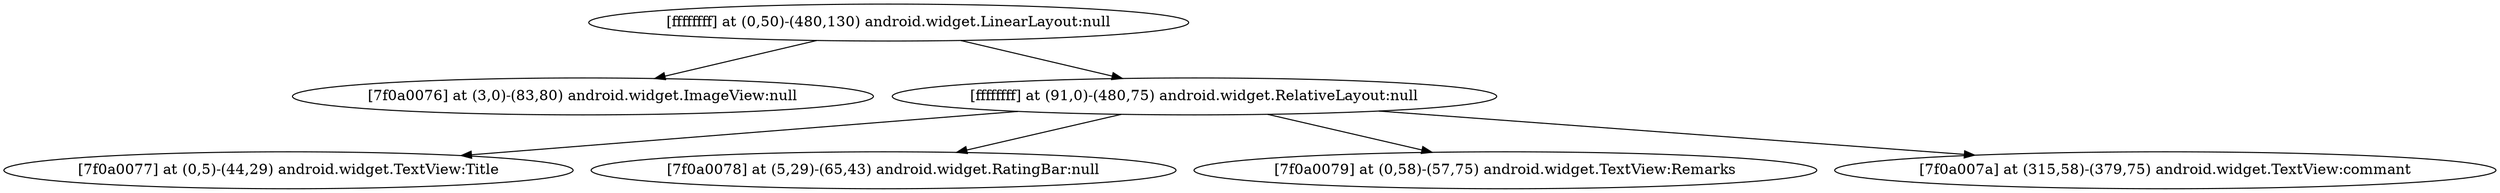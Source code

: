 strict digraph G {
  1 [ label="[ffffffff] at (0,50)-(480,130) android.widget.LinearLayout:null" ];
  2 [ label="[7f0a0076] at (3,0)-(83,80) android.widget.ImageView:null" ];
  3 [ label="[ffffffff] at (91,0)-(480,75) android.widget.RelativeLayout:null" ];
  4 [ label="[7f0a0077] at (0,5)-(44,29) android.widget.TextView:Title" ];
  5 [ label="[7f0a0078] at (5,29)-(65,43) android.widget.RatingBar:null" ];
  6 [ label="[7f0a0079] at (0,58)-(57,75) android.widget.TextView:Remarks" ];
  7 [ label="[7f0a007a] at (315,58)-(379,75) android.widget.TextView:commant" ];
  1 -> 2;
  1 -> 3;
  3 -> 4;
  3 -> 5;
  3 -> 6;
  3 -> 7;
}
